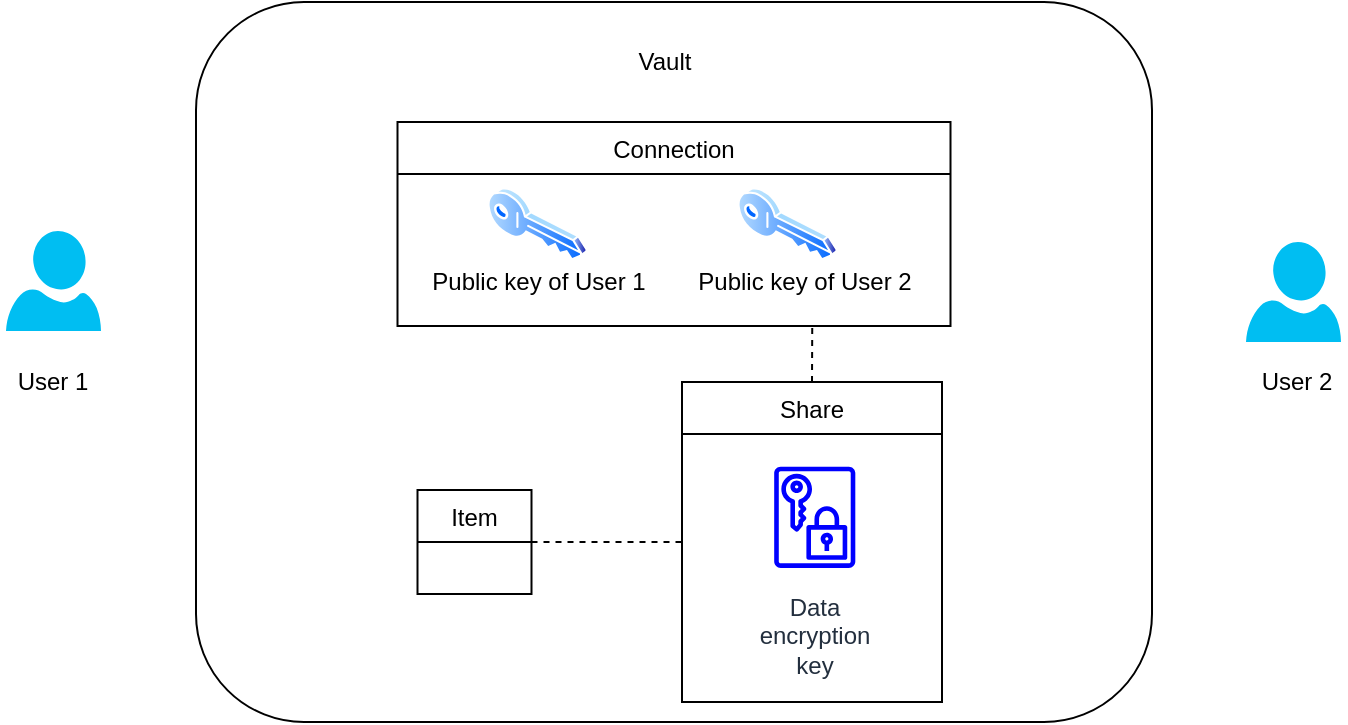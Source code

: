 <mxfile version="13.7.1" type="device"><diagram id="D6CGaHxmeTBncyZDbukh" name="Page-1"><mxGraphModel dx="786" dy="2250" grid="1" gridSize="10" guides="1" tooltips="1" connect="1" arrows="1" fold="1" page="1" pageScale="1" pageWidth="827" pageHeight="1169" math="0" shadow="0"><root><mxCell id="0"/><mxCell id="1" parent="0"/><mxCell id="gg1XYOgfspi__fp7Or8X-3" value="" style="verticalLabelPosition=bottom;html=1;verticalAlign=top;align=center;strokeColor=none;fillColor=#00BEF2;shape=mxgraph.azure.user;" parent="1" vertex="1"><mxGeometry x="80" y="-895.5" width="47.5" height="50" as="geometry"/></mxCell><mxCell id="gg1XYOgfspi__fp7Or8X-4" value="" style="verticalLabelPosition=bottom;html=1;verticalAlign=top;align=center;strokeColor=none;fillColor=#00BEF2;shape=mxgraph.azure.user;" parent="1" vertex="1"><mxGeometry x="700" y="-890" width="47.5" height="50" as="geometry"/></mxCell><mxCell id="gg1XYOgfspi__fp7Or8X-6" value="" style="rounded=1;whiteSpace=wrap;html=1;" parent="1" vertex="1"><mxGeometry x="175" y="-1010" width="478" height="360" as="geometry"/></mxCell><mxCell id="gg1XYOgfspi__fp7Or8X-10" value="Vault" style="text;html=1;resizable=0;points=[];autosize=1;align=center;verticalAlign=top;spacingTop=-4;" parent="1" vertex="1"><mxGeometry x="389" y="-990" width="40" height="20" as="geometry"/></mxCell><mxCell id="gg1XYOgfspi__fp7Or8X-13" value="User 1" style="text;html=1;resizable=0;points=[];autosize=1;align=center;verticalAlign=top;spacingTop=-4;" parent="1" vertex="1"><mxGeometry x="77.5" y="-830" width="50" height="20" as="geometry"/></mxCell><mxCell id="gg1XYOgfspi__fp7Or8X-14" value="User 2" style="text;html=1;resizable=0;points=[];autosize=1;align=center;verticalAlign=top;spacingTop=-4;" parent="1" vertex="1"><mxGeometry x="700" y="-830" width="50" height="20" as="geometry"/></mxCell><mxCell id="gg1XYOgfspi__fp7Or8X-17" value="" style="aspect=fixed;perimeter=ellipsePerimeter;html=1;align=center;shadow=0;dashed=0;spacingTop=3;image;image=img/lib/active_directory/key.svg;" parent="1" vertex="1"><mxGeometry x="320.75" y="-917.5" width="50" height="37" as="geometry"/></mxCell><mxCell id="gg1XYOgfspi__fp7Or8X-18" value="Public key of User 1" style="text;html=1;resizable=0;points=[];autosize=1;align=center;verticalAlign=top;spacingTop=-4;" parent="1" vertex="1"><mxGeometry x="285.75" y="-880.5" width="120" height="20" as="geometry"/></mxCell><mxCell id="amuNH-zaqw1sflWluJRn-4" value="" style="aspect=fixed;perimeter=ellipsePerimeter;html=1;align=center;shadow=0;dashed=0;spacingTop=3;image;image=img/lib/active_directory/key.svg;" parent="1" vertex="1"><mxGeometry x="445.75" y="-917.5" width="50" height="37" as="geometry"/></mxCell><mxCell id="amuNH-zaqw1sflWluJRn-5" value="Public key of User 2" style="text;html=1;resizable=0;points=[];autosize=1;align=center;verticalAlign=top;spacingTop=-4;" parent="1" vertex="1"><mxGeometry x="418.75" y="-880.5" width="120" height="20" as="geometry"/></mxCell><mxCell id="UyDL8SZZ0LXlzmN_bv1c-14" value="" style="endArrow=none;dashed=1;html=1;exitX=0.5;exitY=0;exitDx=0;exitDy=0;entryX=0.75;entryY=1;entryDx=0;entryDy=0;" parent="1" source="UyDL8SZZ0LXlzmN_bv1c-9" target="gg1XYOgfspi__fp7Or8X-20" edge="1"><mxGeometry width="50" height="50" relative="1" as="geometry"><mxPoint x="765" y="-780" as="sourcePoint"/><mxPoint x="815" y="-830" as="targetPoint"/></mxGeometry></mxCell><mxCell id="UyDL8SZZ0LXlzmN_bv1c-15" value="" style="endArrow=none;dashed=1;html=1;exitX=1;exitY=0.5;exitDx=0;exitDy=0;entryX=0;entryY=0.5;entryDx=0;entryDy=0;" parent="1" source="UyDL8SZZ0LXlzmN_bv1c-11" target="UyDL8SZZ0LXlzmN_bv1c-9" edge="1"><mxGeometry width="50" height="50" relative="1" as="geometry"><mxPoint x="725" y="-740" as="sourcePoint"/><mxPoint x="775" y="-790" as="targetPoint"/></mxGeometry></mxCell><mxCell id="UyDL8SZZ0LXlzmN_bv1c-2" value="Data&#10;encryption&#10;key" style="outlineConnect=0;fontColor=#232F3E;gradientColor=none;strokeColor=#0000FF;fillColor=#ffffff;dashed=0;verticalLabelPosition=bottom;verticalAlign=top;align=center;html=1;fontSize=12;fontStyle=0;aspect=fixed;shape=mxgraph.aws4.resourceIcon;resIcon=mxgraph.aws4.data_encryption_key;" parent="1" vertex="1"><mxGeometry x="429" y="-784" width="110.75" height="63.29" as="geometry"/></mxCell><mxCell id="gg1XYOgfspi__fp7Or8X-20" value="Connection" style="swimlane;fontStyle=0;childLayout=stackLayout;horizontal=1;startSize=26;fillColor=none;horizontalStack=0;resizeParent=1;resizeParentMax=0;resizeLast=0;collapsible=1;marginBottom=0;" parent="1" vertex="1"><mxGeometry x="275.75" y="-950" width="276.5" height="102" as="geometry"/></mxCell><mxCell id="UyDL8SZZ0LXlzmN_bv1c-11" value="Item" style="swimlane;fontStyle=0;childLayout=stackLayout;horizontal=1;startSize=26;fillColor=none;horizontalStack=0;resizeParent=1;resizeParentMax=0;resizeLast=0;collapsible=1;marginBottom=0;" parent="1" vertex="1"><mxGeometry x="285.75" y="-766" width="57" height="52" as="geometry"/></mxCell><mxCell id="UyDL8SZZ0LXlzmN_bv1c-9" value="Share" style="swimlane;fontStyle=0;childLayout=stackLayout;horizontal=1;startSize=26;fillColor=none;horizontalStack=0;resizeParent=1;resizeParentMax=0;resizeLast=0;collapsible=1;marginBottom=0;" parent="1" vertex="1"><mxGeometry x="418" y="-820" width="130" height="160" as="geometry"/></mxCell></root></mxGraphModel></diagram></mxfile>